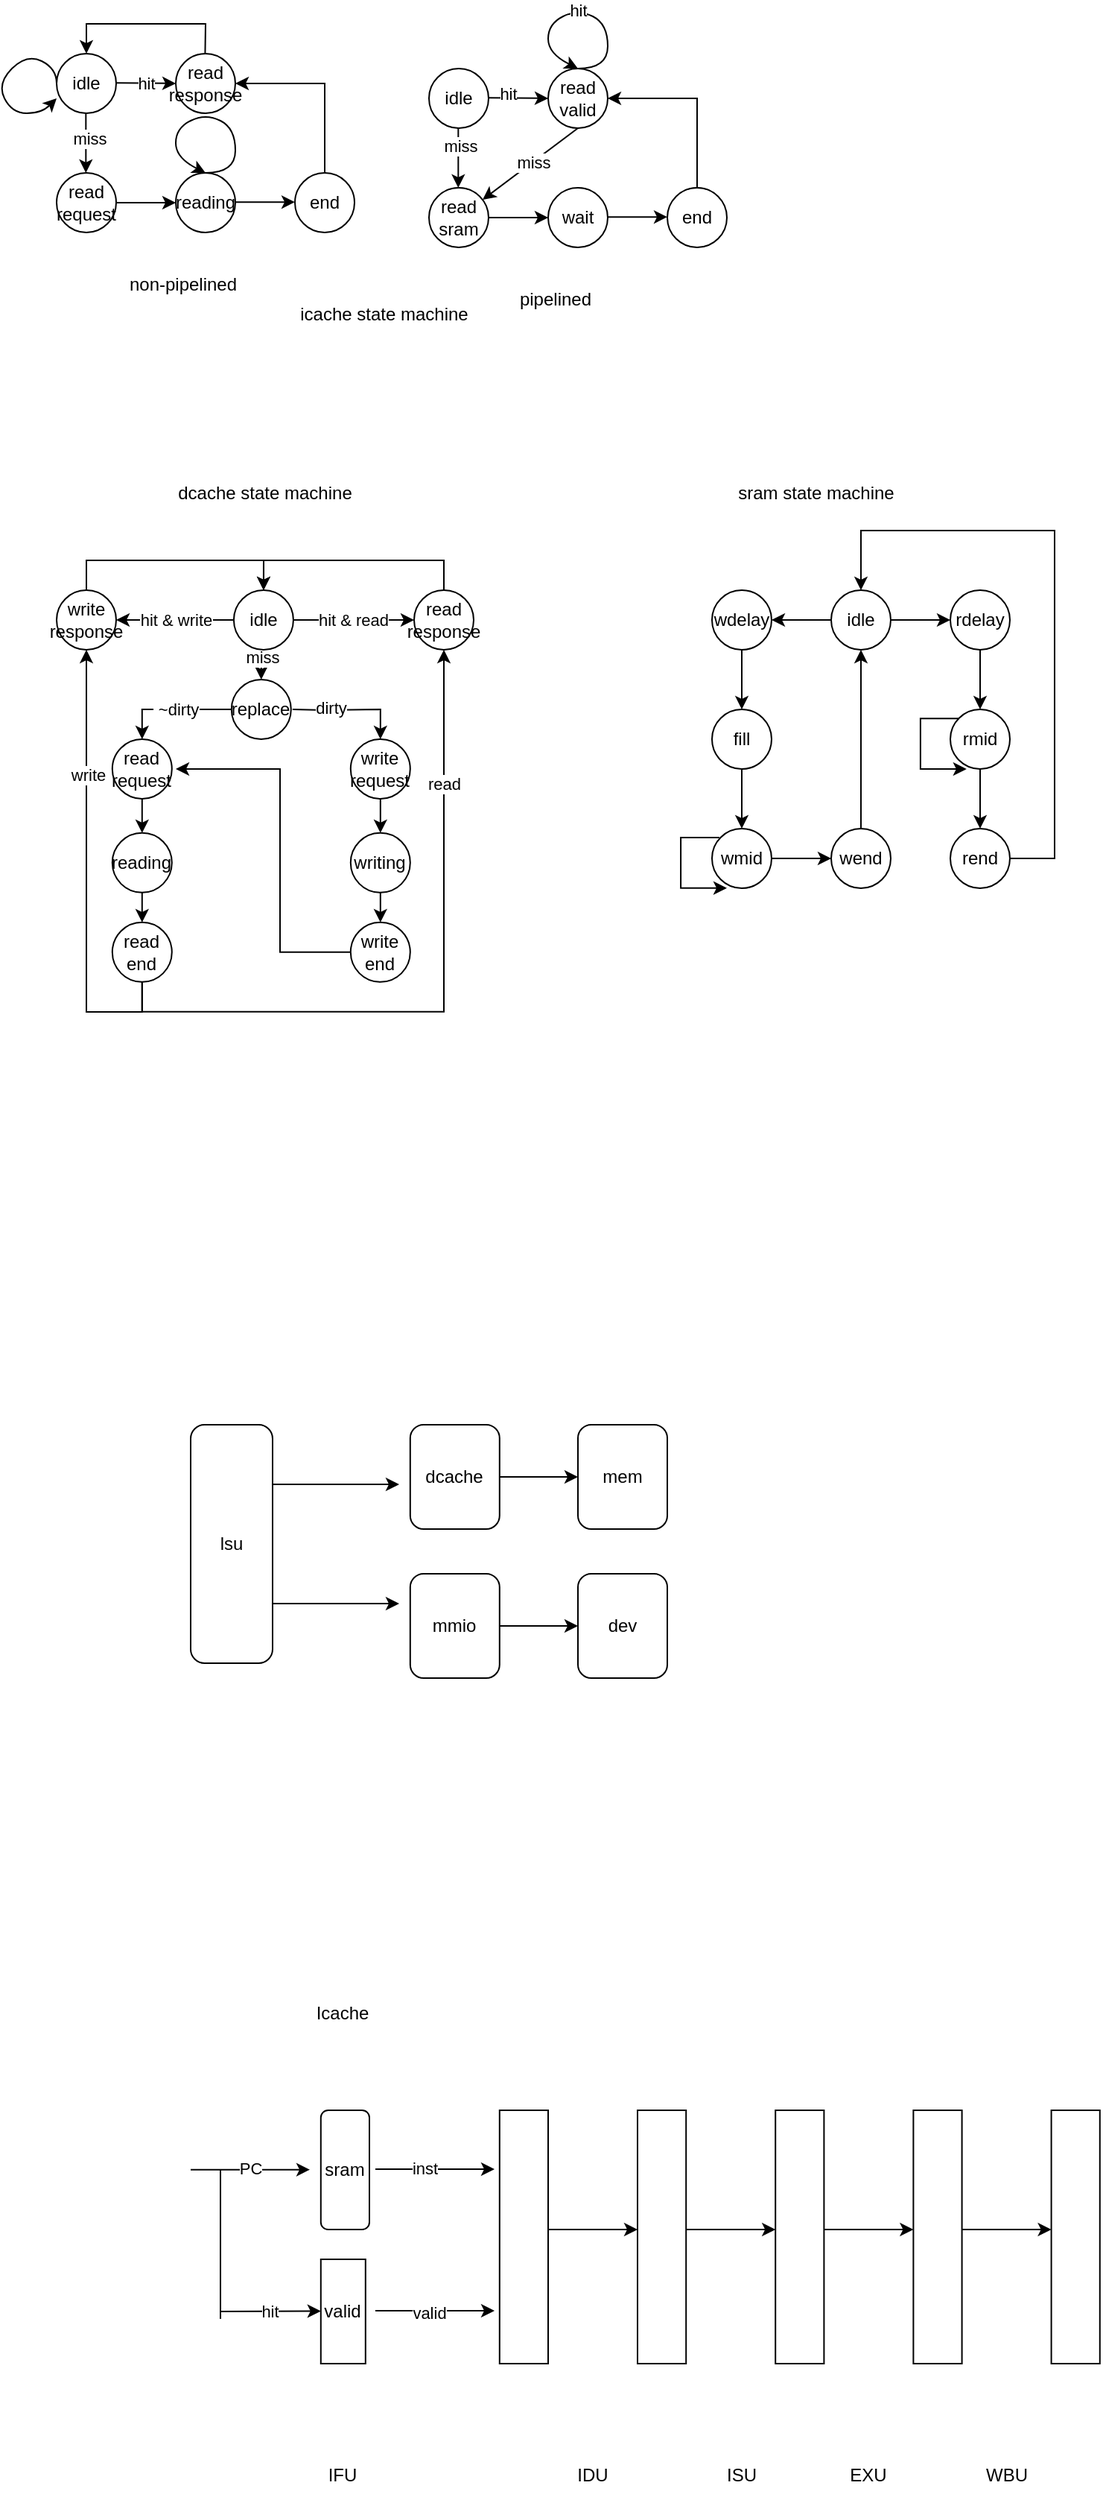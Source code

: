 <mxfile version="22.1.11" type="github">
  <diagram name="Page-1" id="6IvI2dqGOkwv_t9zODMt">
    <mxGraphModel dx="768" dy="478" grid="1" gridSize="10" guides="1" tooltips="0" connect="1" arrows="1" fold="1" page="1" pageScale="1" pageWidth="827" pageHeight="1169" math="0" shadow="0">
      <root>
        <mxCell id="0" />
        <mxCell id="1" parent="0" />
        <mxCell id="MyRoPme_2_f_XvVONNtD-1" value="idle" style="ellipse;whiteSpace=wrap;html=1;aspect=fixed;" parent="1" vertex="1">
          <mxGeometry x="120" y="160" width="40" height="40" as="geometry" />
        </mxCell>
        <mxCell id="MyRoPme_2_f_XvVONNtD-4" value="read response" style="ellipse;whiteSpace=wrap;html=1;aspect=fixed;" parent="1" vertex="1">
          <mxGeometry x="200" y="160" width="40" height="40" as="geometry" />
        </mxCell>
        <mxCell id="MyRoPme_2_f_XvVONNtD-5" value="read request" style="ellipse;whiteSpace=wrap;html=1;aspect=fixed;" parent="1" vertex="1">
          <mxGeometry x="120" y="240" width="40" height="40" as="geometry" />
        </mxCell>
        <mxCell id="MyRoPme_2_f_XvVONNtD-6" value="reading" style="ellipse;whiteSpace=wrap;html=1;aspect=fixed;" parent="1" vertex="1">
          <mxGeometry x="200" y="240" width="40" height="40" as="geometry" />
        </mxCell>
        <mxCell id="MyRoPme_2_f_XvVONNtD-7" value="end" style="ellipse;whiteSpace=wrap;html=1;aspect=fixed;" parent="1" vertex="1">
          <mxGeometry x="280" y="240" width="40" height="40" as="geometry" />
        </mxCell>
        <mxCell id="MyRoPme_2_f_XvVONNtD-8" value="" style="edgeStyle=none;orthogonalLoop=1;jettySize=auto;html=1;rounded=0;entryX=0;entryY=0.5;entryDx=0;entryDy=0;" parent="1" target="MyRoPme_2_f_XvVONNtD-4" edge="1">
          <mxGeometry width="80" relative="1" as="geometry">
            <mxPoint x="160" y="179.58" as="sourcePoint" />
            <mxPoint x="180" y="180" as="targetPoint" />
            <Array as="points" />
          </mxGeometry>
        </mxCell>
        <mxCell id="MyRoPme_2_f_XvVONNtD-33" value="hit" style="edgeLabel;html=1;align=center;verticalAlign=middle;resizable=0;points=[];" parent="MyRoPme_2_f_XvVONNtD-8" vertex="1" connectable="0">
          <mxGeometry x="0.228" relative="1" as="geometry">
            <mxPoint x="-5" as="offset" />
          </mxGeometry>
        </mxCell>
        <mxCell id="MyRoPme_2_f_XvVONNtD-15" value="" style="edgeStyle=none;orthogonalLoop=1;jettySize=auto;html=1;rounded=0;entryX=0.5;entryY=0;entryDx=0;entryDy=0;" parent="1" target="MyRoPme_2_f_XvVONNtD-1" edge="1">
          <mxGeometry width="80" relative="1" as="geometry">
            <mxPoint x="219.71" y="160" as="sourcePoint" />
            <mxPoint x="110" y="140" as="targetPoint" />
            <Array as="points">
              <mxPoint x="220" y="140" />
              <mxPoint x="140" y="140" />
            </Array>
          </mxGeometry>
        </mxCell>
        <mxCell id="MyRoPme_2_f_XvVONNtD-16" value="" style="endArrow=classic;html=1;rounded=0;" parent="1" edge="1">
          <mxGeometry width="50" height="50" relative="1" as="geometry">
            <mxPoint x="139.66" y="200" as="sourcePoint" />
            <mxPoint x="139.66" y="240" as="targetPoint" />
          </mxGeometry>
        </mxCell>
        <mxCell id="MyRoPme_2_f_XvVONNtD-34" value="miss" style="edgeLabel;html=1;align=center;verticalAlign=middle;resizable=0;points=[];" parent="MyRoPme_2_f_XvVONNtD-16" vertex="1" connectable="0">
          <mxGeometry x="-0.15" y="2" relative="1" as="geometry">
            <mxPoint as="offset" />
          </mxGeometry>
        </mxCell>
        <mxCell id="MyRoPme_2_f_XvVONNtD-17" value="" style="endArrow=classic;html=1;rounded=0;entryX=0;entryY=0.5;entryDx=0;entryDy=0;" parent="1" target="MyRoPme_2_f_XvVONNtD-6" edge="1">
          <mxGeometry width="50" height="50" relative="1" as="geometry">
            <mxPoint x="160" y="260" as="sourcePoint" />
            <mxPoint x="210.34" y="270" as="targetPoint" />
          </mxGeometry>
        </mxCell>
        <mxCell id="MyRoPme_2_f_XvVONNtD-18" value="" style="endArrow=classic;html=1;rounded=0;entryX=0;entryY=0.5;entryDx=0;entryDy=0;" parent="1" edge="1">
          <mxGeometry width="50" height="50" relative="1" as="geometry">
            <mxPoint x="240" y="259.58" as="sourcePoint" />
            <mxPoint x="280" y="259.58" as="targetPoint" />
          </mxGeometry>
        </mxCell>
        <mxCell id="MyRoPme_2_f_XvVONNtD-19" value="" style="endArrow=classic;html=1;rounded=0;exitX=0.5;exitY=0;exitDx=0;exitDy=0;entryX=1;entryY=0.5;entryDx=0;entryDy=0;" parent="1" source="MyRoPme_2_f_XvVONNtD-7" target="MyRoPme_2_f_XvVONNtD-4" edge="1">
          <mxGeometry width="50" height="50" relative="1" as="geometry">
            <mxPoint x="290" y="210" as="sourcePoint" />
            <mxPoint x="340" y="160" as="targetPoint" />
            <Array as="points">
              <mxPoint x="300" y="180" />
            </Array>
          </mxGeometry>
        </mxCell>
        <mxCell id="MyRoPme_2_f_XvVONNtD-20" value="non-pipelined" style="text;strokeColor=none;align=center;fillColor=none;html=1;verticalAlign=middle;whiteSpace=wrap;rounded=0;" parent="1" vertex="1">
          <mxGeometry x="150" y="300" width="110" height="30" as="geometry" />
        </mxCell>
        <mxCell id="MyRoPme_2_f_XvVONNtD-21" value="idle" style="ellipse;whiteSpace=wrap;html=1;aspect=fixed;" parent="1" vertex="1">
          <mxGeometry x="370" y="170" width="40" height="40" as="geometry" />
        </mxCell>
        <mxCell id="MyRoPme_2_f_XvVONNtD-22" value="read valid" style="ellipse;whiteSpace=wrap;html=1;aspect=fixed;" parent="1" vertex="1">
          <mxGeometry x="450" y="170" width="40" height="40" as="geometry" />
        </mxCell>
        <mxCell id="MyRoPme_2_f_XvVONNtD-23" value="read sram" style="ellipse;whiteSpace=wrap;html=1;aspect=fixed;" parent="1" vertex="1">
          <mxGeometry x="370" y="250" width="40" height="40" as="geometry" />
        </mxCell>
        <mxCell id="MyRoPme_2_f_XvVONNtD-24" value="wait" style="ellipse;whiteSpace=wrap;html=1;aspect=fixed;" parent="1" vertex="1">
          <mxGeometry x="450" y="250" width="40" height="40" as="geometry" />
        </mxCell>
        <mxCell id="MyRoPme_2_f_XvVONNtD-25" value="end" style="ellipse;whiteSpace=wrap;html=1;aspect=fixed;" parent="1" vertex="1">
          <mxGeometry x="530" y="250" width="40" height="40" as="geometry" />
        </mxCell>
        <mxCell id="MyRoPme_2_f_XvVONNtD-26" value="" style="edgeStyle=none;orthogonalLoop=1;jettySize=auto;html=1;rounded=0;entryX=0;entryY=0.5;entryDx=0;entryDy=0;" parent="1" target="MyRoPme_2_f_XvVONNtD-22" edge="1">
          <mxGeometry width="80" relative="1" as="geometry">
            <mxPoint x="410" y="189.58" as="sourcePoint" />
            <mxPoint x="430" y="190" as="targetPoint" />
            <Array as="points" />
          </mxGeometry>
        </mxCell>
        <mxCell id="MyRoPme_2_f_XvVONNtD-37" value="hit" style="edgeLabel;html=1;align=center;verticalAlign=middle;resizable=0;points=[];" parent="MyRoPme_2_f_XvVONNtD-26" vertex="1" connectable="0">
          <mxGeometry x="-0.35" y="3" relative="1" as="geometry">
            <mxPoint as="offset" />
          </mxGeometry>
        </mxCell>
        <mxCell id="MyRoPme_2_f_XvVONNtD-28" value="" style="endArrow=classic;html=1;rounded=0;" parent="1" edge="1">
          <mxGeometry width="50" height="50" relative="1" as="geometry">
            <mxPoint x="389.66" y="210" as="sourcePoint" />
            <mxPoint x="389.66" y="250" as="targetPoint" />
          </mxGeometry>
        </mxCell>
        <mxCell id="MyRoPme_2_f_XvVONNtD-38" value="miss" style="edgeLabel;html=1;align=center;verticalAlign=middle;resizable=0;points=[];" parent="MyRoPme_2_f_XvVONNtD-28" vertex="1" connectable="0">
          <mxGeometry x="-0.395" y="1" relative="1" as="geometry">
            <mxPoint as="offset" />
          </mxGeometry>
        </mxCell>
        <mxCell id="MyRoPme_2_f_XvVONNtD-29" value="" style="endArrow=classic;html=1;rounded=0;entryX=0;entryY=0.5;entryDx=0;entryDy=0;" parent="1" target="MyRoPme_2_f_XvVONNtD-24" edge="1">
          <mxGeometry width="50" height="50" relative="1" as="geometry">
            <mxPoint x="410" y="270" as="sourcePoint" />
            <mxPoint x="460.34" y="280" as="targetPoint" />
          </mxGeometry>
        </mxCell>
        <mxCell id="MyRoPme_2_f_XvVONNtD-30" value="" style="endArrow=classic;html=1;rounded=0;entryX=0;entryY=0.5;entryDx=0;entryDy=0;" parent="1" edge="1">
          <mxGeometry width="50" height="50" relative="1" as="geometry">
            <mxPoint x="490" y="269.58" as="sourcePoint" />
            <mxPoint x="530" y="269.58" as="targetPoint" />
          </mxGeometry>
        </mxCell>
        <mxCell id="MyRoPme_2_f_XvVONNtD-31" value="" style="endArrow=classic;html=1;rounded=0;exitX=0.5;exitY=0;exitDx=0;exitDy=0;entryX=1;entryY=0.5;entryDx=0;entryDy=0;" parent="1" source="MyRoPme_2_f_XvVONNtD-25" target="MyRoPme_2_f_XvVONNtD-22" edge="1">
          <mxGeometry width="50" height="50" relative="1" as="geometry">
            <mxPoint x="540" y="220" as="sourcePoint" />
            <mxPoint x="590" y="170" as="targetPoint" />
            <Array as="points">
              <mxPoint x="550" y="190" />
            </Array>
          </mxGeometry>
        </mxCell>
        <mxCell id="MyRoPme_2_f_XvVONNtD-32" value="pipelined" style="text;strokeColor=none;align=center;fillColor=none;html=1;verticalAlign=middle;whiteSpace=wrap;rounded=0;" parent="1" vertex="1">
          <mxGeometry x="400" y="310" width="110" height="30" as="geometry" />
        </mxCell>
        <mxCell id="MyRoPme_2_f_XvVONNtD-40" value="" style="endArrow=classic;html=1;rounded=0;exitX=0.5;exitY=1;exitDx=0;exitDy=0;" parent="1" source="MyRoPme_2_f_XvVONNtD-22" target="MyRoPme_2_f_XvVONNtD-23" edge="1">
          <mxGeometry width="50" height="50" relative="1" as="geometry">
            <mxPoint x="490" y="250" as="sourcePoint" />
            <mxPoint x="540" y="200" as="targetPoint" />
          </mxGeometry>
        </mxCell>
        <mxCell id="MyRoPme_2_f_XvVONNtD-41" value="miss" style="edgeLabel;html=1;align=center;verticalAlign=middle;resizable=0;points=[];" parent="MyRoPme_2_f_XvVONNtD-40" vertex="1" connectable="0">
          <mxGeometry x="-0.059" relative="1" as="geometry">
            <mxPoint as="offset" />
          </mxGeometry>
        </mxCell>
        <mxCell id="MyRoPme_2_f_XvVONNtD-44" value="" style="curved=1;endArrow=classic;html=1;rounded=0;exitX=0.5;exitY=0;exitDx=0;exitDy=0;" parent="1" source="MyRoPme_2_f_XvVONNtD-22" edge="1">
          <mxGeometry width="50" height="50" relative="1" as="geometry">
            <mxPoint x="490" y="150" as="sourcePoint" />
            <mxPoint x="470" y="170" as="targetPoint" />
            <Array as="points">
              <mxPoint x="490" y="170" />
              <mxPoint x="490" y="140" />
              <mxPoint x="470" y="130" />
              <mxPoint x="450" y="140" />
              <mxPoint x="450" y="160" />
            </Array>
          </mxGeometry>
        </mxCell>
        <mxCell id="MyRoPme_2_f_XvVONNtD-45" value="hit" style="edgeLabel;html=1;align=center;verticalAlign=middle;resizable=0;points=[];" parent="MyRoPme_2_f_XvVONNtD-44" vertex="1" connectable="0">
          <mxGeometry x="-0.025" y="-2" relative="1" as="geometry">
            <mxPoint x="-6" as="offset" />
          </mxGeometry>
        </mxCell>
        <mxCell id="UGOrZECpqcDOys5kGGSI-1" value="icache state machine" style="text;strokeColor=none;align=center;fillColor=none;html=1;verticalAlign=middle;whiteSpace=wrap;rounded=0;" parent="1" vertex="1">
          <mxGeometry x="280" y="320" width="120" height="30" as="geometry" />
        </mxCell>
        <mxCell id="UGOrZECpqcDOys5kGGSI-2" value="" style="curved=1;endArrow=classic;html=1;rounded=0;exitX=0;exitY=0.5;exitDx=0;exitDy=0;" parent="1" source="MyRoPme_2_f_XvVONNtD-1" edge="1">
          <mxGeometry width="50" height="50" relative="1" as="geometry">
            <mxPoint x="110" y="170" as="sourcePoint" />
            <mxPoint x="120" y="190" as="targetPoint" />
            <Array as="points">
              <mxPoint x="120" y="170" />
              <mxPoint x="100" y="160" />
              <mxPoint x="80" y="180" />
              <mxPoint x="90" y="200" />
              <mxPoint x="110" y="200" />
            </Array>
          </mxGeometry>
        </mxCell>
        <mxCell id="UGOrZECpqcDOys5kGGSI-4" value="" style="curved=1;endArrow=classic;html=1;rounded=0;exitX=0.5;exitY=0;exitDx=0;exitDy=0;" parent="1" edge="1">
          <mxGeometry width="50" height="50" relative="1" as="geometry">
            <mxPoint x="220" y="240" as="sourcePoint" />
            <mxPoint x="220" y="240" as="targetPoint" />
            <Array as="points">
              <mxPoint x="240" y="240" />
              <mxPoint x="240" y="210" />
              <mxPoint x="220" y="200" />
              <mxPoint x="200" y="210" />
              <mxPoint x="200" y="230" />
            </Array>
          </mxGeometry>
        </mxCell>
        <mxCell id="UGOrZECpqcDOys5kGGSI-6" value="dcache state machine" style="text;strokeColor=none;align=center;fillColor=none;html=1;verticalAlign=middle;whiteSpace=wrap;rounded=0;" parent="1" vertex="1">
          <mxGeometry x="125" y="440" width="270" height="30" as="geometry" />
        </mxCell>
        <mxCell id="-nldkKf92ze91jBVlkhs-7" style="edgeStyle=orthogonalEdgeStyle;rounded=0;orthogonalLoop=1;jettySize=auto;html=1;exitX=1;exitY=0.5;exitDx=0;exitDy=0;entryX=0;entryY=0.5;entryDx=0;entryDy=0;" parent="1" source="-nldkKf92ze91jBVlkhs-1" target="-nldkKf92ze91jBVlkhs-3" edge="1">
          <mxGeometry relative="1" as="geometry" />
        </mxCell>
        <mxCell id="-nldkKf92ze91jBVlkhs-11" value="hit &amp;amp; read" style="edgeLabel;html=1;align=center;verticalAlign=middle;resizable=0;points=[];" parent="-nldkKf92ze91jBVlkhs-7" vertex="1" connectable="0">
          <mxGeometry x="-0.335" y="2" relative="1" as="geometry">
            <mxPoint x="13" y="2" as="offset" />
          </mxGeometry>
        </mxCell>
        <mxCell id="-nldkKf92ze91jBVlkhs-8" style="edgeStyle=orthogonalEdgeStyle;rounded=0;orthogonalLoop=1;jettySize=auto;html=1;exitX=0;exitY=0.5;exitDx=0;exitDy=0;entryX=1;entryY=0.5;entryDx=0;entryDy=0;" parent="1" source="-nldkKf92ze91jBVlkhs-1" target="-nldkKf92ze91jBVlkhs-4" edge="1">
          <mxGeometry relative="1" as="geometry" />
        </mxCell>
        <mxCell id="-nldkKf92ze91jBVlkhs-12" value="hit &amp;amp; write" style="edgeLabel;html=1;align=center;verticalAlign=middle;resizable=0;points=[];" parent="-nldkKf92ze91jBVlkhs-8" vertex="1" connectable="0">
          <mxGeometry x="0.081" relative="1" as="geometry">
            <mxPoint x="3" as="offset" />
          </mxGeometry>
        </mxCell>
        <mxCell id="-nldkKf92ze91jBVlkhs-23" style="edgeStyle=orthogonalEdgeStyle;rounded=0;orthogonalLoop=1;jettySize=auto;html=1;entryX=0.5;entryY=0;entryDx=0;entryDy=0;" parent="1" target="-nldkKf92ze91jBVlkhs-14" edge="1">
          <mxGeometry relative="1" as="geometry">
            <mxPoint x="278.44" y="600" as="sourcePoint" />
          </mxGeometry>
        </mxCell>
        <mxCell id="dvUM08QcqzhEeXz82Udo-7" value="dirty" style="edgeLabel;html=1;align=center;verticalAlign=middle;resizable=0;points=[];" parent="-nldkKf92ze91jBVlkhs-23" vertex="1" connectable="0">
          <mxGeometry x="-0.351" y="1" relative="1" as="geometry">
            <mxPoint as="offset" />
          </mxGeometry>
        </mxCell>
        <mxCell id="19uxJdZk9k-Svi6aBThw-1" style="edgeStyle=orthogonalEdgeStyle;rounded=0;orthogonalLoop=1;jettySize=auto;html=1;exitX=0;exitY=0.5;exitDx=0;exitDy=0;entryX=0.5;entryY=0;entryDx=0;entryDy=0;" parent="1" source="dvUM08QcqzhEeXz82Udo-1" target="-nldkKf92ze91jBVlkhs-13" edge="1">
          <mxGeometry relative="1" as="geometry" />
        </mxCell>
        <mxCell id="19uxJdZk9k-Svi6aBThw-2" value="&amp;nbsp;~dirty" style="edgeLabel;html=1;align=center;verticalAlign=middle;resizable=0;points=[];" parent="19uxJdZk9k-Svi6aBThw-1" vertex="1" connectable="0">
          <mxGeometry x="-0.05" relative="1" as="geometry">
            <mxPoint as="offset" />
          </mxGeometry>
        </mxCell>
        <mxCell id="dvUM08QcqzhEeXz82Udo-4" style="edgeStyle=orthogonalEdgeStyle;rounded=0;orthogonalLoop=1;jettySize=auto;html=1;exitX=0.5;exitY=1;exitDx=0;exitDy=0;entryX=0.5;entryY=0;entryDx=0;entryDy=0;" parent="1" source="-nldkKf92ze91jBVlkhs-1" target="dvUM08QcqzhEeXz82Udo-1" edge="1">
          <mxGeometry relative="1" as="geometry" />
        </mxCell>
        <mxCell id="dvUM08QcqzhEeXz82Udo-6" value="miss" style="edgeLabel;html=1;align=center;verticalAlign=middle;resizable=0;points=[];" parent="dvUM08QcqzhEeXz82Udo-4" vertex="1" connectable="0">
          <mxGeometry x="-0.376" y="1" relative="1" as="geometry">
            <mxPoint x="-1" as="offset" />
          </mxGeometry>
        </mxCell>
        <mxCell id="-nldkKf92ze91jBVlkhs-1" value="idle" style="ellipse;whiteSpace=wrap;html=1;aspect=fixed;" parent="1" vertex="1">
          <mxGeometry x="238.96" y="520" width="40" height="40" as="geometry" />
        </mxCell>
        <mxCell id="-nldkKf92ze91jBVlkhs-9" style="edgeStyle=orthogonalEdgeStyle;rounded=0;orthogonalLoop=1;jettySize=auto;html=1;exitX=0.5;exitY=0;exitDx=0;exitDy=0;entryX=0.5;entryY=0;entryDx=0;entryDy=0;" parent="1" source="-nldkKf92ze91jBVlkhs-3" target="-nldkKf92ze91jBVlkhs-1" edge="1">
          <mxGeometry relative="1" as="geometry" />
        </mxCell>
        <mxCell id="-nldkKf92ze91jBVlkhs-3" value="read&lt;br&gt;response" style="ellipse;whiteSpace=wrap;html=1;aspect=fixed;" parent="1" vertex="1">
          <mxGeometry x="360" y="520" width="40" height="40" as="geometry" />
        </mxCell>
        <mxCell id="-nldkKf92ze91jBVlkhs-10" style="edgeStyle=orthogonalEdgeStyle;rounded=0;orthogonalLoop=1;jettySize=auto;html=1;exitX=0.5;exitY=0;exitDx=0;exitDy=0;entryX=0.5;entryY=0;entryDx=0;entryDy=0;" parent="1" source="-nldkKf92ze91jBVlkhs-4" target="-nldkKf92ze91jBVlkhs-1" edge="1">
          <mxGeometry relative="1" as="geometry" />
        </mxCell>
        <mxCell id="-nldkKf92ze91jBVlkhs-4" value="write&lt;br&gt;response" style="ellipse;whiteSpace=wrap;html=1;aspect=fixed;" parent="1" vertex="1">
          <mxGeometry x="120" y="520" width="40" height="40" as="geometry" />
        </mxCell>
        <mxCell id="19uxJdZk9k-Svi6aBThw-4" style="edgeStyle=orthogonalEdgeStyle;rounded=0;orthogonalLoop=1;jettySize=auto;html=1;exitX=0.5;exitY=1;exitDx=0;exitDy=0;entryX=0.5;entryY=0;entryDx=0;entryDy=0;" parent="1" source="-nldkKf92ze91jBVlkhs-13" target="-nldkKf92ze91jBVlkhs-15" edge="1">
          <mxGeometry relative="1" as="geometry" />
        </mxCell>
        <mxCell id="-nldkKf92ze91jBVlkhs-13" value="read&lt;br&gt;request" style="ellipse;whiteSpace=wrap;html=1;aspect=fixed;" parent="1" vertex="1">
          <mxGeometry x="157.4" y="620" width="40" height="40" as="geometry" />
        </mxCell>
        <mxCell id="-nldkKf92ze91jBVlkhs-25" style="edgeStyle=orthogonalEdgeStyle;rounded=0;orthogonalLoop=1;jettySize=auto;html=1;exitX=0.5;exitY=1;exitDx=0;exitDy=0;entryX=0.5;entryY=0;entryDx=0;entryDy=0;" parent="1" source="-nldkKf92ze91jBVlkhs-14" target="-nldkKf92ze91jBVlkhs-16" edge="1">
          <mxGeometry relative="1" as="geometry" />
        </mxCell>
        <mxCell id="-nldkKf92ze91jBVlkhs-14" value="write&lt;br&gt;request" style="ellipse;whiteSpace=wrap;html=1;aspect=fixed;" parent="1" vertex="1">
          <mxGeometry x="317.4" y="620" width="40" height="40" as="geometry" />
        </mxCell>
        <mxCell id="dvUM08QcqzhEeXz82Udo-9" style="edgeStyle=orthogonalEdgeStyle;rounded=0;orthogonalLoop=1;jettySize=auto;html=1;exitX=0.5;exitY=1;exitDx=0;exitDy=0;entryX=0.5;entryY=0;entryDx=0;entryDy=0;" parent="1" source="-nldkKf92ze91jBVlkhs-15" target="-nldkKf92ze91jBVlkhs-17" edge="1">
          <mxGeometry relative="1" as="geometry" />
        </mxCell>
        <mxCell id="-nldkKf92ze91jBVlkhs-15" value="reading" style="ellipse;whiteSpace=wrap;html=1;aspect=fixed;" parent="1" vertex="1">
          <mxGeometry x="157.4" y="682.93" width="40" height="40" as="geometry" />
        </mxCell>
        <mxCell id="dvUM08QcqzhEeXz82Udo-11" style="edgeStyle=orthogonalEdgeStyle;rounded=0;orthogonalLoop=1;jettySize=auto;html=1;exitX=0.5;exitY=1;exitDx=0;exitDy=0;entryX=0.5;entryY=0;entryDx=0;entryDy=0;" parent="1" source="-nldkKf92ze91jBVlkhs-16" target="dvUM08QcqzhEeXz82Udo-10" edge="1">
          <mxGeometry relative="1" as="geometry" />
        </mxCell>
        <mxCell id="-nldkKf92ze91jBVlkhs-16" value="writing" style="ellipse;whiteSpace=wrap;html=1;aspect=fixed;" parent="1" vertex="1">
          <mxGeometry x="317.4" y="682.93" width="40" height="40" as="geometry" />
        </mxCell>
        <mxCell id="19uxJdZk9k-Svi6aBThw-5" style="edgeStyle=orthogonalEdgeStyle;rounded=0;orthogonalLoop=1;jettySize=auto;html=1;exitX=0.5;exitY=1;exitDx=0;exitDy=0;entryX=0.5;entryY=1;entryDx=0;entryDy=0;" parent="1" source="-nldkKf92ze91jBVlkhs-17" target="-nldkKf92ze91jBVlkhs-4" edge="1">
          <mxGeometry relative="1" as="geometry">
            <Array as="points">
              <mxPoint x="177" y="803" />
              <mxPoint x="140" y="803" />
            </Array>
          </mxGeometry>
        </mxCell>
        <mxCell id="19uxJdZk9k-Svi6aBThw-8" value="write" style="edgeLabel;html=1;align=center;verticalAlign=middle;resizable=0;points=[];" parent="19uxJdZk9k-Svi6aBThw-5" vertex="1" connectable="0">
          <mxGeometry x="0.446" y="-1" relative="1" as="geometry">
            <mxPoint as="offset" />
          </mxGeometry>
        </mxCell>
        <mxCell id="19uxJdZk9k-Svi6aBThw-6" style="edgeStyle=orthogonalEdgeStyle;rounded=0;orthogonalLoop=1;jettySize=auto;html=1;exitX=0.5;exitY=1;exitDx=0;exitDy=0;entryX=0.5;entryY=1;entryDx=0;entryDy=0;" parent="1" source="-nldkKf92ze91jBVlkhs-17" target="-nldkKf92ze91jBVlkhs-3" edge="1">
          <mxGeometry relative="1" as="geometry" />
        </mxCell>
        <mxCell id="19uxJdZk9k-Svi6aBThw-9" value="read" style="edgeLabel;html=1;align=center;verticalAlign=middle;resizable=0;points=[];" parent="19uxJdZk9k-Svi6aBThw-6" vertex="1" connectable="0">
          <mxGeometry x="0.472" y="1" relative="1" as="geometry">
            <mxPoint x="1" y="-33" as="offset" />
          </mxGeometry>
        </mxCell>
        <mxCell id="-nldkKf92ze91jBVlkhs-17" value="read&lt;br&gt;end" style="ellipse;whiteSpace=wrap;html=1;aspect=fixed;" parent="1" vertex="1">
          <mxGeometry x="157.4" y="742.93" width="40" height="40" as="geometry" />
        </mxCell>
        <mxCell id="dvUM08QcqzhEeXz82Udo-1" value="replace" style="ellipse;whiteSpace=wrap;html=1;aspect=fixed;" parent="1" vertex="1">
          <mxGeometry x="237.4" y="580" width="40" height="40" as="geometry" />
        </mxCell>
        <mxCell id="dvUM08QcqzhEeXz82Udo-12" style="edgeStyle=orthogonalEdgeStyle;rounded=0;orthogonalLoop=1;jettySize=auto;html=1;exitX=0;exitY=0.5;exitDx=0;exitDy=0;" parent="1" source="dvUM08QcqzhEeXz82Udo-10" edge="1">
          <mxGeometry relative="1" as="geometry">
            <mxPoint x="200" y="640" as="targetPoint" />
            <Array as="points">
              <mxPoint x="270" y="763" />
              <mxPoint x="270" y="640" />
            </Array>
          </mxGeometry>
        </mxCell>
        <mxCell id="dvUM08QcqzhEeXz82Udo-10" value="write&lt;br&gt;end" style="ellipse;whiteSpace=wrap;html=1;aspect=fixed;" parent="1" vertex="1">
          <mxGeometry x="317.4" y="742.93" width="40" height="40" as="geometry" />
        </mxCell>
        <mxCell id="dvUM08QcqzhEeXz82Udo-13" value="sram state machine" style="text;strokeColor=none;align=center;fillColor=none;html=1;verticalAlign=middle;whiteSpace=wrap;rounded=0;" parent="1" vertex="1">
          <mxGeometry x="560" y="440" width="140" height="30" as="geometry" />
        </mxCell>
        <mxCell id="dvUM08QcqzhEeXz82Udo-22" style="edgeStyle=orthogonalEdgeStyle;rounded=0;orthogonalLoop=1;jettySize=auto;html=1;exitX=1;exitY=0.5;exitDx=0;exitDy=0;entryX=0;entryY=0.5;entryDx=0;entryDy=0;" parent="1" source="dvUM08QcqzhEeXz82Udo-14" target="dvUM08QcqzhEeXz82Udo-15" edge="1">
          <mxGeometry relative="1" as="geometry" />
        </mxCell>
        <mxCell id="dvUM08QcqzhEeXz82Udo-26" style="edgeStyle=orthogonalEdgeStyle;rounded=0;orthogonalLoop=1;jettySize=auto;html=1;exitX=0;exitY=0.5;exitDx=0;exitDy=0;entryX=1;entryY=0.5;entryDx=0;entryDy=0;" parent="1" source="dvUM08QcqzhEeXz82Udo-14" target="dvUM08QcqzhEeXz82Udo-16" edge="1">
          <mxGeometry relative="1" as="geometry" />
        </mxCell>
        <mxCell id="dvUM08QcqzhEeXz82Udo-14" value="idle" style="ellipse;whiteSpace=wrap;html=1;aspect=fixed;" parent="1" vertex="1">
          <mxGeometry x="640" y="520" width="40" height="40" as="geometry" />
        </mxCell>
        <mxCell id="dvUM08QcqzhEeXz82Udo-23" style="edgeStyle=orthogonalEdgeStyle;rounded=0;orthogonalLoop=1;jettySize=auto;html=1;exitX=0.5;exitY=1;exitDx=0;exitDy=0;entryX=0.5;entryY=0;entryDx=0;entryDy=0;" parent="1" source="dvUM08QcqzhEeXz82Udo-15" target="dvUM08QcqzhEeXz82Udo-18" edge="1">
          <mxGeometry relative="1" as="geometry" />
        </mxCell>
        <mxCell id="dvUM08QcqzhEeXz82Udo-15" value="rdelay" style="ellipse;whiteSpace=wrap;html=1;aspect=fixed;" parent="1" vertex="1">
          <mxGeometry x="720" y="520" width="40" height="40" as="geometry" />
        </mxCell>
        <mxCell id="dvUM08QcqzhEeXz82Udo-27" style="edgeStyle=orthogonalEdgeStyle;rounded=0;orthogonalLoop=1;jettySize=auto;html=1;exitX=0.5;exitY=1;exitDx=0;exitDy=0;entryX=0.5;entryY=0;entryDx=0;entryDy=0;" parent="1" source="dvUM08QcqzhEeXz82Udo-16" target="dvUM08QcqzhEeXz82Udo-17" edge="1">
          <mxGeometry relative="1" as="geometry" />
        </mxCell>
        <mxCell id="dvUM08QcqzhEeXz82Udo-16" value="wdelay" style="ellipse;whiteSpace=wrap;html=1;aspect=fixed;" parent="1" vertex="1">
          <mxGeometry x="560" y="520" width="40" height="40" as="geometry" />
        </mxCell>
        <mxCell id="dvUM08QcqzhEeXz82Udo-28" style="edgeStyle=orthogonalEdgeStyle;rounded=0;orthogonalLoop=1;jettySize=auto;html=1;exitX=0.5;exitY=1;exitDx=0;exitDy=0;entryX=0.5;entryY=0;entryDx=0;entryDy=0;" parent="1" source="dvUM08QcqzhEeXz82Udo-17" target="dvUM08QcqzhEeXz82Udo-20" edge="1">
          <mxGeometry relative="1" as="geometry" />
        </mxCell>
        <mxCell id="dvUM08QcqzhEeXz82Udo-17" value="fill" style="ellipse;whiteSpace=wrap;html=1;aspect=fixed;" parent="1" vertex="1">
          <mxGeometry x="560" y="600" width="40" height="40" as="geometry" />
        </mxCell>
        <mxCell id="dvUM08QcqzhEeXz82Udo-24" style="edgeStyle=orthogonalEdgeStyle;rounded=0;orthogonalLoop=1;jettySize=auto;html=1;exitX=0.5;exitY=1;exitDx=0;exitDy=0;entryX=0.5;entryY=0;entryDx=0;entryDy=0;" parent="1" source="dvUM08QcqzhEeXz82Udo-18" target="dvUM08QcqzhEeXz82Udo-19" edge="1">
          <mxGeometry relative="1" as="geometry" />
        </mxCell>
        <mxCell id="dvUM08QcqzhEeXz82Udo-18" value="rmid" style="ellipse;whiteSpace=wrap;html=1;aspect=fixed;" parent="1" vertex="1">
          <mxGeometry x="720" y="600" width="40" height="40" as="geometry" />
        </mxCell>
        <mxCell id="dvUM08QcqzhEeXz82Udo-25" style="edgeStyle=orthogonalEdgeStyle;rounded=0;orthogonalLoop=1;jettySize=auto;html=1;exitX=1;exitY=0.5;exitDx=0;exitDy=0;entryX=0.5;entryY=0;entryDx=0;entryDy=0;" parent="1" source="dvUM08QcqzhEeXz82Udo-19" target="dvUM08QcqzhEeXz82Udo-14" edge="1">
          <mxGeometry relative="1" as="geometry">
            <mxPoint x="780" y="480" as="targetPoint" />
            <Array as="points">
              <mxPoint x="790" y="700" />
              <mxPoint x="790" y="480" />
              <mxPoint x="660" y="480" />
            </Array>
          </mxGeometry>
        </mxCell>
        <mxCell id="dvUM08QcqzhEeXz82Udo-19" value="rend" style="ellipse;whiteSpace=wrap;html=1;aspect=fixed;" parent="1" vertex="1">
          <mxGeometry x="720" y="680" width="40" height="40" as="geometry" />
        </mxCell>
        <mxCell id="dvUM08QcqzhEeXz82Udo-29" style="edgeStyle=orthogonalEdgeStyle;rounded=0;orthogonalLoop=1;jettySize=auto;html=1;exitX=1;exitY=0.5;exitDx=0;exitDy=0;entryX=0;entryY=0.5;entryDx=0;entryDy=0;" parent="1" source="dvUM08QcqzhEeXz82Udo-20" target="dvUM08QcqzhEeXz82Udo-21" edge="1">
          <mxGeometry relative="1" as="geometry" />
        </mxCell>
        <mxCell id="dvUM08QcqzhEeXz82Udo-34" style="edgeStyle=orthogonalEdgeStyle;rounded=0;orthogonalLoop=1;jettySize=auto;html=1;exitX=0;exitY=0;exitDx=0;exitDy=0;entryX=0.274;entryY=0.993;entryDx=0;entryDy=0;entryPerimeter=0;" parent="1" edge="1">
          <mxGeometry relative="1" as="geometry">
            <mxPoint x="730.93" y="640" as="targetPoint" />
            <mxPoint x="725.828" y="606.138" as="sourcePoint" />
            <Array as="points">
              <mxPoint x="699.97" y="606.28" />
              <mxPoint x="699.97" y="640.28" />
            </Array>
          </mxGeometry>
        </mxCell>
        <mxCell id="dvUM08QcqzhEeXz82Udo-20" value="wmid" style="ellipse;whiteSpace=wrap;html=1;aspect=fixed;" parent="1" vertex="1">
          <mxGeometry x="560" y="680" width="40" height="40" as="geometry" />
        </mxCell>
        <mxCell id="dvUM08QcqzhEeXz82Udo-30" style="edgeStyle=orthogonalEdgeStyle;rounded=0;orthogonalLoop=1;jettySize=auto;html=1;exitX=0.5;exitY=0;exitDx=0;exitDy=0;entryX=0.5;entryY=1;entryDx=0;entryDy=0;" parent="1" source="dvUM08QcqzhEeXz82Udo-21" target="dvUM08QcqzhEeXz82Udo-14" edge="1">
          <mxGeometry relative="1" as="geometry" />
        </mxCell>
        <mxCell id="dvUM08QcqzhEeXz82Udo-21" value="wend" style="ellipse;whiteSpace=wrap;html=1;aspect=fixed;" parent="1" vertex="1">
          <mxGeometry x="640" y="680" width="40" height="40" as="geometry" />
        </mxCell>
        <mxCell id="dvUM08QcqzhEeXz82Udo-35" style="edgeStyle=orthogonalEdgeStyle;rounded=0;orthogonalLoop=1;jettySize=auto;html=1;exitX=0;exitY=0;exitDx=0;exitDy=0;entryX=0.274;entryY=0.993;entryDx=0;entryDy=0;entryPerimeter=0;" parent="1" edge="1">
          <mxGeometry relative="1" as="geometry">
            <mxPoint x="570" y="719.9" as="targetPoint" />
            <mxPoint x="564.898" y="686.038" as="sourcePoint" />
            <Array as="points">
              <mxPoint x="539.04" y="686.18" />
              <mxPoint x="539.04" y="720.18" />
            </Array>
          </mxGeometry>
        </mxCell>
        <mxCell id="tH4uRqW8a6d6VudSysMQ-9" style="edgeStyle=orthogonalEdgeStyle;rounded=0;orthogonalLoop=1;jettySize=auto;html=1;exitX=1;exitY=0.25;exitDx=0;exitDy=0;" parent="1" source="tH4uRqW8a6d6VudSysMQ-1" edge="1">
          <mxGeometry relative="1" as="geometry">
            <mxPoint x="350" y="1120" as="targetPoint" />
          </mxGeometry>
        </mxCell>
        <mxCell id="tH4uRqW8a6d6VudSysMQ-10" style="edgeStyle=orthogonalEdgeStyle;rounded=0;orthogonalLoop=1;jettySize=auto;html=1;exitX=1;exitY=0.75;exitDx=0;exitDy=0;" parent="1" source="tH4uRqW8a6d6VudSysMQ-1" edge="1">
          <mxGeometry relative="1" as="geometry">
            <mxPoint x="350" y="1200" as="targetPoint" />
          </mxGeometry>
        </mxCell>
        <mxCell id="tH4uRqW8a6d6VudSysMQ-1" value="lsu" style="rounded=1;whiteSpace=wrap;html=1;arcSize=17;" parent="1" vertex="1">
          <mxGeometry x="210" y="1080" width="55" height="160" as="geometry" />
        </mxCell>
        <mxCell id="tH4uRqW8a6d6VudSysMQ-11" style="edgeStyle=orthogonalEdgeStyle;rounded=0;orthogonalLoop=1;jettySize=auto;html=1;exitX=1;exitY=0.5;exitDx=0;exitDy=0;entryX=0;entryY=0.5;entryDx=0;entryDy=0;" parent="1" source="tH4uRqW8a6d6VudSysMQ-2" target="tH4uRqW8a6d6VudSysMQ-4" edge="1">
          <mxGeometry relative="1" as="geometry" />
        </mxCell>
        <mxCell id="tH4uRqW8a6d6VudSysMQ-2" value="dcache" style="rounded=1;whiteSpace=wrap;html=1;" parent="1" vertex="1">
          <mxGeometry x="357.4" y="1080" width="60" height="70" as="geometry" />
        </mxCell>
        <mxCell id="tH4uRqW8a6d6VudSysMQ-12" style="edgeStyle=orthogonalEdgeStyle;rounded=0;orthogonalLoop=1;jettySize=auto;html=1;exitX=1;exitY=0.5;exitDx=0;exitDy=0;entryX=0;entryY=0.5;entryDx=0;entryDy=0;" parent="1" source="tH4uRqW8a6d6VudSysMQ-3" target="tH4uRqW8a6d6VudSysMQ-5" edge="1">
          <mxGeometry relative="1" as="geometry" />
        </mxCell>
        <mxCell id="tH4uRqW8a6d6VudSysMQ-3" value="mmio" style="rounded=1;whiteSpace=wrap;html=1;" parent="1" vertex="1">
          <mxGeometry x="357.4" y="1180" width="60" height="70" as="geometry" />
        </mxCell>
        <mxCell id="tH4uRqW8a6d6VudSysMQ-4" value="mem" style="rounded=1;whiteSpace=wrap;html=1;" parent="1" vertex="1">
          <mxGeometry x="470" y="1080" width="60" height="70" as="geometry" />
        </mxCell>
        <mxCell id="tH4uRqW8a6d6VudSysMQ-5" value="dev" style="rounded=1;whiteSpace=wrap;html=1;" parent="1" vertex="1">
          <mxGeometry x="470" y="1180" width="60" height="70" as="geometry" />
        </mxCell>
        <mxCell id="gHFoohEnNqiCfj8latkq-1" value="sram" style="rounded=1;whiteSpace=wrap;html=1;" vertex="1" parent="1">
          <mxGeometry x="297.4" y="1540" width="32.6" height="80" as="geometry" />
        </mxCell>
        <mxCell id="gHFoohEnNqiCfj8latkq-3" value="" style="edgeStyle=none;orthogonalLoop=1;jettySize=auto;html=1;rounded=0;" edge="1" parent="1">
          <mxGeometry width="80" relative="1" as="geometry">
            <mxPoint x="210" y="1579.83" as="sourcePoint" />
            <mxPoint x="290" y="1579.83" as="targetPoint" />
            <Array as="points" />
          </mxGeometry>
        </mxCell>
        <mxCell id="gHFoohEnNqiCfj8latkq-26" value="PC" style="edgeLabel;html=1;align=center;verticalAlign=middle;resizable=0;points=[];" vertex="1" connectable="0" parent="gHFoohEnNqiCfj8latkq-3">
          <mxGeometry x="-0.002" y="1" relative="1" as="geometry">
            <mxPoint as="offset" />
          </mxGeometry>
        </mxCell>
        <mxCell id="gHFoohEnNqiCfj8latkq-14" value="" style="edgeStyle=none;orthogonalLoop=1;jettySize=auto;html=1;rounded=0;" edge="1" parent="1">
          <mxGeometry width="80" relative="1" as="geometry">
            <mxPoint x="334" y="1579.5" as="sourcePoint" />
            <mxPoint x="414" y="1579.5" as="targetPoint" />
            <Array as="points" />
          </mxGeometry>
        </mxCell>
        <mxCell id="gHFoohEnNqiCfj8latkq-27" value="inst" style="edgeLabel;html=1;align=center;verticalAlign=middle;resizable=0;points=[];" vertex="1" connectable="0" parent="gHFoohEnNqiCfj8latkq-14">
          <mxGeometry x="-0.177" y="1" relative="1" as="geometry">
            <mxPoint as="offset" />
          </mxGeometry>
        </mxCell>
        <mxCell id="gHFoohEnNqiCfj8latkq-16" value="valid" style="rounded=0;whiteSpace=wrap;html=1;" vertex="1" parent="1">
          <mxGeometry x="297.4" y="1640" width="30" height="70" as="geometry" />
        </mxCell>
        <mxCell id="gHFoohEnNqiCfj8latkq-17" value="" style="edgeStyle=none;orthogonalLoop=1;jettySize=auto;html=1;rounded=0;" edge="1" parent="1">
          <mxGeometry width="80" relative="1" as="geometry">
            <mxPoint x="230" y="1675" as="sourcePoint" />
            <mxPoint x="297.4" y="1674.75" as="targetPoint" />
            <Array as="points" />
          </mxGeometry>
        </mxCell>
        <mxCell id="gHFoohEnNqiCfj8latkq-18" value="hit" style="edgeLabel;html=1;align=center;verticalAlign=middle;resizable=0;points=[];" vertex="1" connectable="0" parent="gHFoohEnNqiCfj8latkq-17">
          <mxGeometry x="-0.033" relative="1" as="geometry">
            <mxPoint as="offset" />
          </mxGeometry>
        </mxCell>
        <mxCell id="gHFoohEnNqiCfj8latkq-19" value="" style="edgeStyle=none;orthogonalLoop=1;jettySize=auto;html=1;rounded=0;" edge="1" parent="1">
          <mxGeometry width="80" relative="1" as="geometry">
            <mxPoint x="334" y="1674.5" as="sourcePoint" />
            <mxPoint x="414" y="1674.5" as="targetPoint" />
            <Array as="points" />
          </mxGeometry>
        </mxCell>
        <mxCell id="gHFoohEnNqiCfj8latkq-21" value="valid" style="edgeLabel;html=1;align=center;verticalAlign=middle;resizable=0;points=[];" vertex="1" connectable="0" parent="gHFoohEnNqiCfj8latkq-19">
          <mxGeometry x="0.342" relative="1" as="geometry">
            <mxPoint x="-18" y="1" as="offset" />
          </mxGeometry>
        </mxCell>
        <mxCell id="gHFoohEnNqiCfj8latkq-22" value="Icache" style="text;strokeColor=none;align=center;fillColor=none;html=1;verticalAlign=middle;whiteSpace=wrap;rounded=0;" vertex="1" parent="1">
          <mxGeometry x="282.4" y="1460" width="60" height="30" as="geometry" />
        </mxCell>
        <mxCell id="gHFoohEnNqiCfj8latkq-23" value="" style="endArrow=none;html=1;rounded=0;" edge="1" parent="1">
          <mxGeometry width="50" height="50" relative="1" as="geometry">
            <mxPoint x="230" y="1680" as="sourcePoint" />
            <mxPoint x="230" y="1580" as="targetPoint" />
            <Array as="points">
              <mxPoint x="230" y="1630" />
            </Array>
          </mxGeometry>
        </mxCell>
        <mxCell id="gHFoohEnNqiCfj8latkq-28" value="IFU" style="text;strokeColor=none;align=center;fillColor=none;html=1;verticalAlign=middle;whiteSpace=wrap;rounded=0;" vertex="1" parent="1">
          <mxGeometry x="282.4" y="1770" width="60" height="30" as="geometry" />
        </mxCell>
        <mxCell id="gHFoohEnNqiCfj8latkq-29" value="" style="rounded=0;whiteSpace=wrap;html=1;" vertex="1" parent="1">
          <mxGeometry x="417.4" y="1540" width="32.6" height="170" as="geometry" />
        </mxCell>
        <mxCell id="gHFoohEnNqiCfj8latkq-30" value="" style="rounded=0;whiteSpace=wrap;html=1;" vertex="1" parent="1">
          <mxGeometry x="510" y="1540" width="32.6" height="170" as="geometry" />
        </mxCell>
        <mxCell id="gHFoohEnNqiCfj8latkq-33" value="" style="edgeStyle=none;orthogonalLoop=1;jettySize=auto;html=1;rounded=0;" edge="1" parent="1">
          <mxGeometry width="80" relative="1" as="geometry">
            <mxPoint x="450" y="1620" as="sourcePoint" />
            <mxPoint x="510" y="1620" as="targetPoint" />
            <Array as="points" />
          </mxGeometry>
        </mxCell>
        <mxCell id="gHFoohEnNqiCfj8latkq-34" value="IDU" style="text;strokeColor=none;align=center;fillColor=none;html=1;verticalAlign=middle;whiteSpace=wrap;rounded=0;" vertex="1" parent="1">
          <mxGeometry x="450" y="1770" width="60" height="30" as="geometry" />
        </mxCell>
        <mxCell id="gHFoohEnNqiCfj8latkq-35" value="" style="rounded=0;whiteSpace=wrap;html=1;" vertex="1" parent="1">
          <mxGeometry x="602.6" y="1540" width="32.6" height="170" as="geometry" />
        </mxCell>
        <mxCell id="gHFoohEnNqiCfj8latkq-36" value="" style="edgeStyle=none;orthogonalLoop=1;jettySize=auto;html=1;rounded=0;" edge="1" parent="1">
          <mxGeometry width="80" relative="1" as="geometry">
            <mxPoint x="542.6" y="1620" as="sourcePoint" />
            <mxPoint x="602.6" y="1620" as="targetPoint" />
            <Array as="points" />
          </mxGeometry>
        </mxCell>
        <mxCell id="gHFoohEnNqiCfj8latkq-37" value="" style="rounded=0;whiteSpace=wrap;html=1;" vertex="1" parent="1">
          <mxGeometry x="695.2" y="1540" width="32.6" height="170" as="geometry" />
        </mxCell>
        <mxCell id="gHFoohEnNqiCfj8latkq-38" value="" style="edgeStyle=none;orthogonalLoop=1;jettySize=auto;html=1;rounded=0;" edge="1" parent="1">
          <mxGeometry width="80" relative="1" as="geometry">
            <mxPoint x="635.2" y="1620" as="sourcePoint" />
            <mxPoint x="695.2" y="1620" as="targetPoint" />
            <Array as="points" />
          </mxGeometry>
        </mxCell>
        <mxCell id="gHFoohEnNqiCfj8latkq-39" value="" style="rounded=0;whiteSpace=wrap;html=1;" vertex="1" parent="1">
          <mxGeometry x="787.8" y="1540" width="32.6" height="170" as="geometry" />
        </mxCell>
        <mxCell id="gHFoohEnNqiCfj8latkq-40" value="" style="edgeStyle=none;orthogonalLoop=1;jettySize=auto;html=1;rounded=0;" edge="1" parent="1">
          <mxGeometry width="80" relative="1" as="geometry">
            <mxPoint x="727.8" y="1620" as="sourcePoint" />
            <mxPoint x="787.8" y="1620" as="targetPoint" />
            <Array as="points" />
          </mxGeometry>
        </mxCell>
        <mxCell id="gHFoohEnNqiCfj8latkq-41" value="ISU" style="text;strokeColor=none;align=center;fillColor=none;html=1;verticalAlign=middle;whiteSpace=wrap;rounded=0;" vertex="1" parent="1">
          <mxGeometry x="550" y="1770" width="60" height="30" as="geometry" />
        </mxCell>
        <mxCell id="gHFoohEnNqiCfj8latkq-42" value="EXU" style="text;strokeColor=none;align=center;fillColor=none;html=1;verticalAlign=middle;whiteSpace=wrap;rounded=0;" vertex="1" parent="1">
          <mxGeometry x="635.2" y="1770" width="60" height="30" as="geometry" />
        </mxCell>
        <mxCell id="gHFoohEnNqiCfj8latkq-43" value="WBU" style="text;strokeColor=none;align=center;fillColor=none;html=1;verticalAlign=middle;whiteSpace=wrap;rounded=0;" vertex="1" parent="1">
          <mxGeometry x="727.8" y="1770" width="60" height="30" as="geometry" />
        </mxCell>
      </root>
    </mxGraphModel>
  </diagram>
</mxfile>
